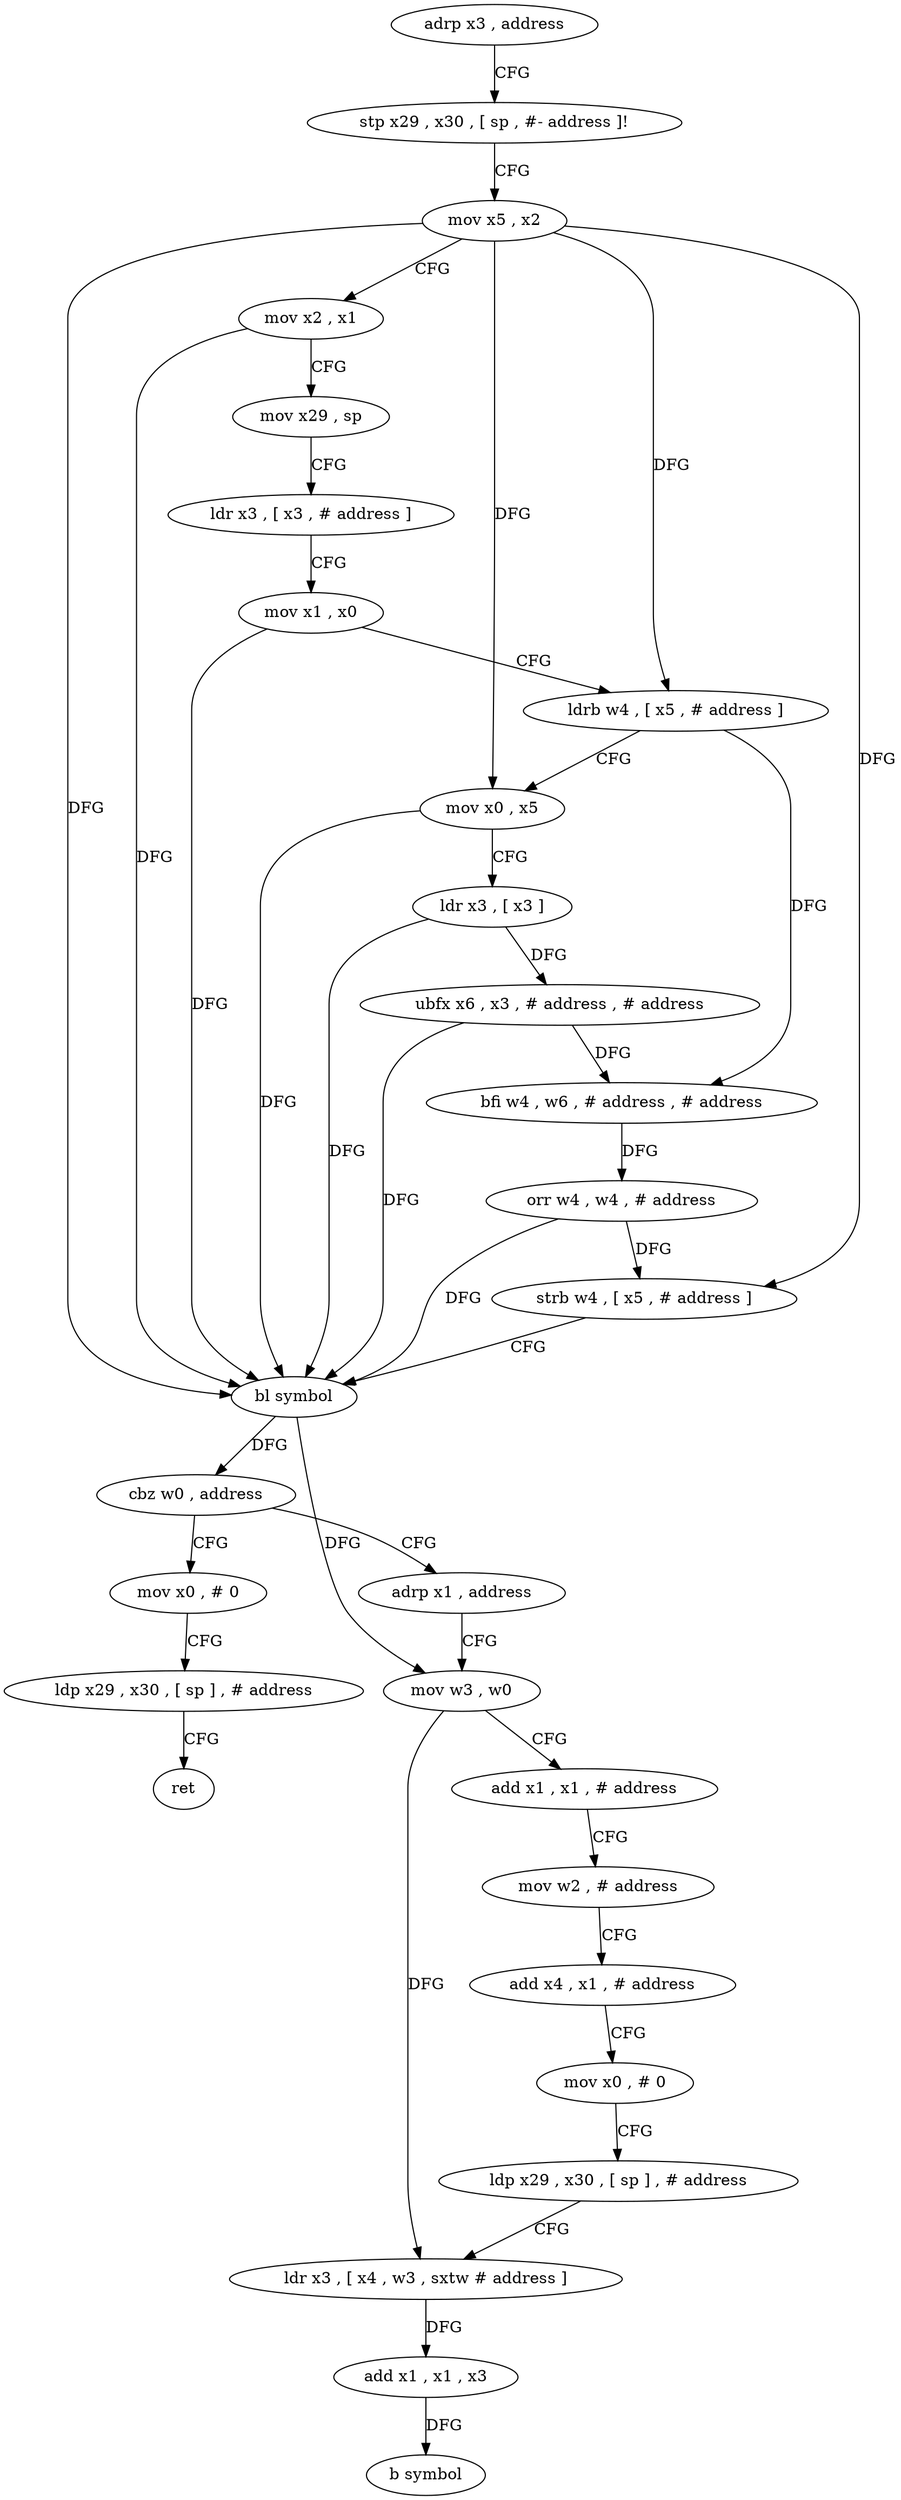 digraph "func" {
"4281184" [label = "adrp x3 , address" ]
"4281188" [label = "stp x29 , x30 , [ sp , #- address ]!" ]
"4281192" [label = "mov x5 , x2" ]
"4281196" [label = "mov x2 , x1" ]
"4281200" [label = "mov x29 , sp" ]
"4281204" [label = "ldr x3 , [ x3 , # address ]" ]
"4281208" [label = "mov x1 , x0" ]
"4281212" [label = "ldrb w4 , [ x5 , # address ]" ]
"4281216" [label = "mov x0 , x5" ]
"4281220" [label = "ldr x3 , [ x3 ]" ]
"4281224" [label = "ubfx x6 , x3 , # address , # address" ]
"4281228" [label = "bfi w4 , w6 , # address , # address" ]
"4281232" [label = "orr w4 , w4 , # address" ]
"4281236" [label = "strb w4 , [ x5 , # address ]" ]
"4281240" [label = "bl symbol" ]
"4281244" [label = "cbz w0 , address" ]
"4281288" [label = "mov x0 , # 0" ]
"4281248" [label = "adrp x1 , address" ]
"4281292" [label = "ldp x29 , x30 , [ sp ] , # address" ]
"4281296" [label = "ret" ]
"4281252" [label = "mov w3 , w0" ]
"4281256" [label = "add x1 , x1 , # address" ]
"4281260" [label = "mov w2 , # address" ]
"4281264" [label = "add x4 , x1 , # address" ]
"4281268" [label = "mov x0 , # 0" ]
"4281272" [label = "ldp x29 , x30 , [ sp ] , # address" ]
"4281276" [label = "ldr x3 , [ x4 , w3 , sxtw # address ]" ]
"4281280" [label = "add x1 , x1 , x3" ]
"4281284" [label = "b symbol" ]
"4281184" -> "4281188" [ label = "CFG" ]
"4281188" -> "4281192" [ label = "CFG" ]
"4281192" -> "4281196" [ label = "CFG" ]
"4281192" -> "4281212" [ label = "DFG" ]
"4281192" -> "4281216" [ label = "DFG" ]
"4281192" -> "4281236" [ label = "DFG" ]
"4281192" -> "4281240" [ label = "DFG" ]
"4281196" -> "4281200" [ label = "CFG" ]
"4281196" -> "4281240" [ label = "DFG" ]
"4281200" -> "4281204" [ label = "CFG" ]
"4281204" -> "4281208" [ label = "CFG" ]
"4281208" -> "4281212" [ label = "CFG" ]
"4281208" -> "4281240" [ label = "DFG" ]
"4281212" -> "4281216" [ label = "CFG" ]
"4281212" -> "4281228" [ label = "DFG" ]
"4281216" -> "4281220" [ label = "CFG" ]
"4281216" -> "4281240" [ label = "DFG" ]
"4281220" -> "4281224" [ label = "DFG" ]
"4281220" -> "4281240" [ label = "DFG" ]
"4281224" -> "4281228" [ label = "DFG" ]
"4281224" -> "4281240" [ label = "DFG" ]
"4281228" -> "4281232" [ label = "DFG" ]
"4281232" -> "4281236" [ label = "DFG" ]
"4281232" -> "4281240" [ label = "DFG" ]
"4281236" -> "4281240" [ label = "CFG" ]
"4281240" -> "4281244" [ label = "DFG" ]
"4281240" -> "4281252" [ label = "DFG" ]
"4281244" -> "4281288" [ label = "CFG" ]
"4281244" -> "4281248" [ label = "CFG" ]
"4281288" -> "4281292" [ label = "CFG" ]
"4281248" -> "4281252" [ label = "CFG" ]
"4281292" -> "4281296" [ label = "CFG" ]
"4281252" -> "4281256" [ label = "CFG" ]
"4281252" -> "4281276" [ label = "DFG" ]
"4281256" -> "4281260" [ label = "CFG" ]
"4281260" -> "4281264" [ label = "CFG" ]
"4281264" -> "4281268" [ label = "CFG" ]
"4281268" -> "4281272" [ label = "CFG" ]
"4281272" -> "4281276" [ label = "CFG" ]
"4281276" -> "4281280" [ label = "DFG" ]
"4281280" -> "4281284" [ label = "DFG" ]
}
